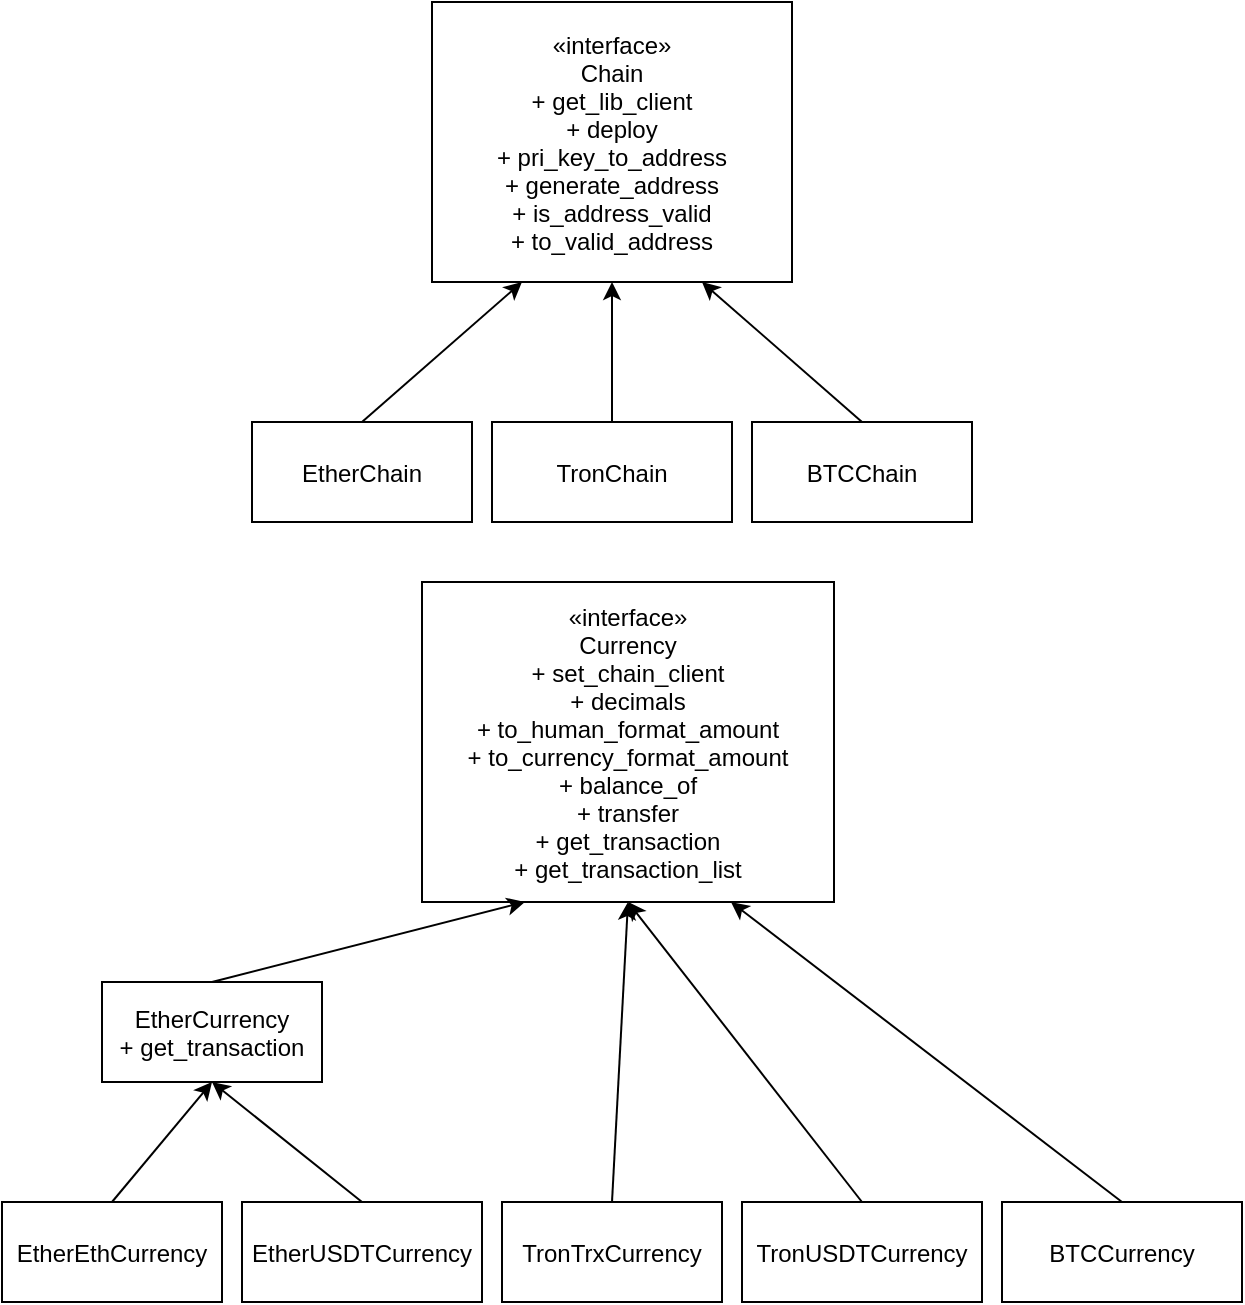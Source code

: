 <mxfile version="13.10.0" type="embed">
    <diagram id="nLZ3MsPQbzYltoEd3ee9" name="Page-1">
        <mxGraphModel dx="982" dy="729" grid="1" gridSize="10" guides="1" tooltips="1" connect="1" arrows="1" fold="1" page="1" pageScale="1" pageWidth="827" pageHeight="1169" math="0" shadow="0">
            <root>
                <mxCell id="0"/>
                <mxCell id="1" parent="0"/>
                <mxCell id="2" value="«interface»&#10;Chain&#10;+ get_lib_client&#10;+ deploy&#10;+ pri_key_to_address&#10;+ generate_address&#10;+ is_address_valid&#10;+ to_valid_address" style="fontStyle=0" vertex="1" parent="1">
                    <mxGeometry x="265" y="70" width="180" height="140" as="geometry"/>
                </mxCell>
                <mxCell id="3" value="«interface»&#10;Currency&#10;+ set_chain_client&#10;+ decimals&#10;+ to_human_format_amount&#10;+ to_currency_format_amount&#10;+ balance_of&#10;+ transfer&#10;+ get_transaction&#10;+ get_transaction_list" style="align=center;" vertex="1" parent="1">
                    <mxGeometry x="260" y="360" width="206" height="160" as="geometry"/>
                </mxCell>
                <mxCell id="4" value="EtherChain" style="" vertex="1" parent="1">
                    <mxGeometry x="175" y="280" width="110" height="50" as="geometry"/>
                </mxCell>
                <mxCell id="5" value="TronChain" style="" vertex="1" parent="1">
                    <mxGeometry x="295" y="280" width="120" height="50" as="geometry"/>
                </mxCell>
                <mxCell id="6" value="BTCChain" style="" vertex="1" parent="1">
                    <mxGeometry x="425" y="280" width="110" height="50" as="geometry"/>
                </mxCell>
                <mxCell id="7" value="EtherCurrency&#10;+ get_transaction" style="" vertex="1" parent="1">
                    <mxGeometry x="100" y="560" width="110" height="50" as="geometry"/>
                </mxCell>
                <mxCell id="8" value="EtherEthCurrency" style="" vertex="1" parent="1">
                    <mxGeometry x="50" y="670" width="110" height="50" as="geometry"/>
                </mxCell>
                <mxCell id="9" value="EtherUSDTCurrency" style="" vertex="1" parent="1">
                    <mxGeometry x="170" y="670" width="120" height="50" as="geometry"/>
                </mxCell>
                <mxCell id="14" value="TronTrxCurrency" style="" vertex="1" parent="1">
                    <mxGeometry x="300" y="670" width="110" height="50" as="geometry"/>
                </mxCell>
                <mxCell id="15" value="TronUSDTCurrency" style="" vertex="1" parent="1">
                    <mxGeometry x="420" y="670" width="120" height="50" as="geometry"/>
                </mxCell>
                <mxCell id="19" value="" style="endArrow=classic;html=1;entryX=0.25;entryY=1;entryDx=0;entryDy=0;exitX=0.5;exitY=0;exitDx=0;exitDy=0;" edge="1" parent="1" source="7" target="3">
                    <mxGeometry width="50" height="50" relative="1" as="geometry">
                        <mxPoint x="310" y="600" as="sourcePoint"/>
                        <mxPoint x="360" y="550" as="targetPoint"/>
                    </mxGeometry>
                </mxCell>
                <mxCell id="20" value="" style="endArrow=classic;html=1;entryX=0.5;entryY=1;entryDx=0;entryDy=0;exitX=0.5;exitY=0;exitDx=0;exitDy=0;" edge="1" parent="1" source="9" target="7">
                    <mxGeometry width="50" height="50" relative="1" as="geometry">
                        <mxPoint x="165" y="570" as="sourcePoint"/>
                        <mxPoint x="250.0" y="530" as="targetPoint"/>
                    </mxGeometry>
                </mxCell>
                <mxCell id="21" value="" style="endArrow=classic;html=1;entryX=0.5;entryY=1;entryDx=0;entryDy=0;exitX=0.5;exitY=0;exitDx=0;exitDy=0;" edge="1" parent="1" source="8" target="7">
                    <mxGeometry width="50" height="50" relative="1" as="geometry">
                        <mxPoint x="175" y="580" as="sourcePoint"/>
                        <mxPoint x="260.0" y="540" as="targetPoint"/>
                    </mxGeometry>
                </mxCell>
                <mxCell id="22" value="" style="endArrow=classic;html=1;entryX=0.5;entryY=1;entryDx=0;entryDy=0;exitX=0.5;exitY=0;exitDx=0;exitDy=0;" edge="1" parent="1" source="14" target="3">
                    <mxGeometry width="50" height="50" relative="1" as="geometry">
                        <mxPoint x="343.0" y="660" as="sourcePoint"/>
                        <mxPoint x="268" y="600" as="targetPoint"/>
                    </mxGeometry>
                </mxCell>
                <mxCell id="23" value="" style="endArrow=classic;html=1;entryX=0.5;entryY=1;entryDx=0;entryDy=0;exitX=0.5;exitY=0;exitDx=0;exitDy=0;" edge="1" parent="1" source="15" target="3">
                    <mxGeometry width="50" height="50" relative="1" as="geometry">
                        <mxPoint x="381.0" y="645" as="sourcePoint"/>
                        <mxPoint x="306" y="585" as="targetPoint"/>
                    </mxGeometry>
                </mxCell>
                <mxCell id="24" value="BTCCurrency" style="" vertex="1" parent="1">
                    <mxGeometry x="550" y="670" width="120" height="50" as="geometry"/>
                </mxCell>
                <mxCell id="25" value="" style="endArrow=classic;html=1;entryX=0.75;entryY=1;entryDx=0;entryDy=0;exitX=0.5;exitY=0;exitDx=0;exitDy=0;" edge="1" parent="1" source="24" target="3">
                    <mxGeometry width="50" height="50" relative="1" as="geometry">
                        <mxPoint x="490" y="680" as="sourcePoint"/>
                        <mxPoint x="280.0" y="530" as="targetPoint"/>
                    </mxGeometry>
                </mxCell>
                <mxCell id="27" value="" style="endArrow=classic;html=1;entryX=0.25;entryY=1;entryDx=0;entryDy=0;exitX=0.5;exitY=0;exitDx=0;exitDy=0;" edge="1" parent="1" source="4" target="2">
                    <mxGeometry width="50" height="50" relative="1" as="geometry">
                        <mxPoint x="189" y="250" as="sourcePoint"/>
                        <mxPoint x="239" y="200" as="targetPoint"/>
                    </mxGeometry>
                </mxCell>
                <mxCell id="28" value="" style="endArrow=classic;html=1;exitX=0.5;exitY=0;exitDx=0;exitDy=0;entryX=0.5;entryY=1;entryDx=0;entryDy=0;" edge="1" parent="1" source="5" target="2">
                    <mxGeometry width="50" height="50" relative="1" as="geometry">
                        <mxPoint x="224" y="290" as="sourcePoint"/>
                        <mxPoint x="348" y="230" as="targetPoint"/>
                    </mxGeometry>
                </mxCell>
                <mxCell id="29" value="" style="endArrow=classic;html=1;exitX=0.5;exitY=0;exitDx=0;exitDy=0;entryX=0.75;entryY=1;entryDx=0;entryDy=0;" edge="1" parent="1" source="6" target="2">
                    <mxGeometry width="50" height="50" relative="1" as="geometry">
                        <mxPoint x="349" y="290" as="sourcePoint"/>
                        <mxPoint x="365" y="220" as="targetPoint"/>
                    </mxGeometry>
                </mxCell>
            </root>
        </mxGraphModel>
    </diagram>
</mxfile>